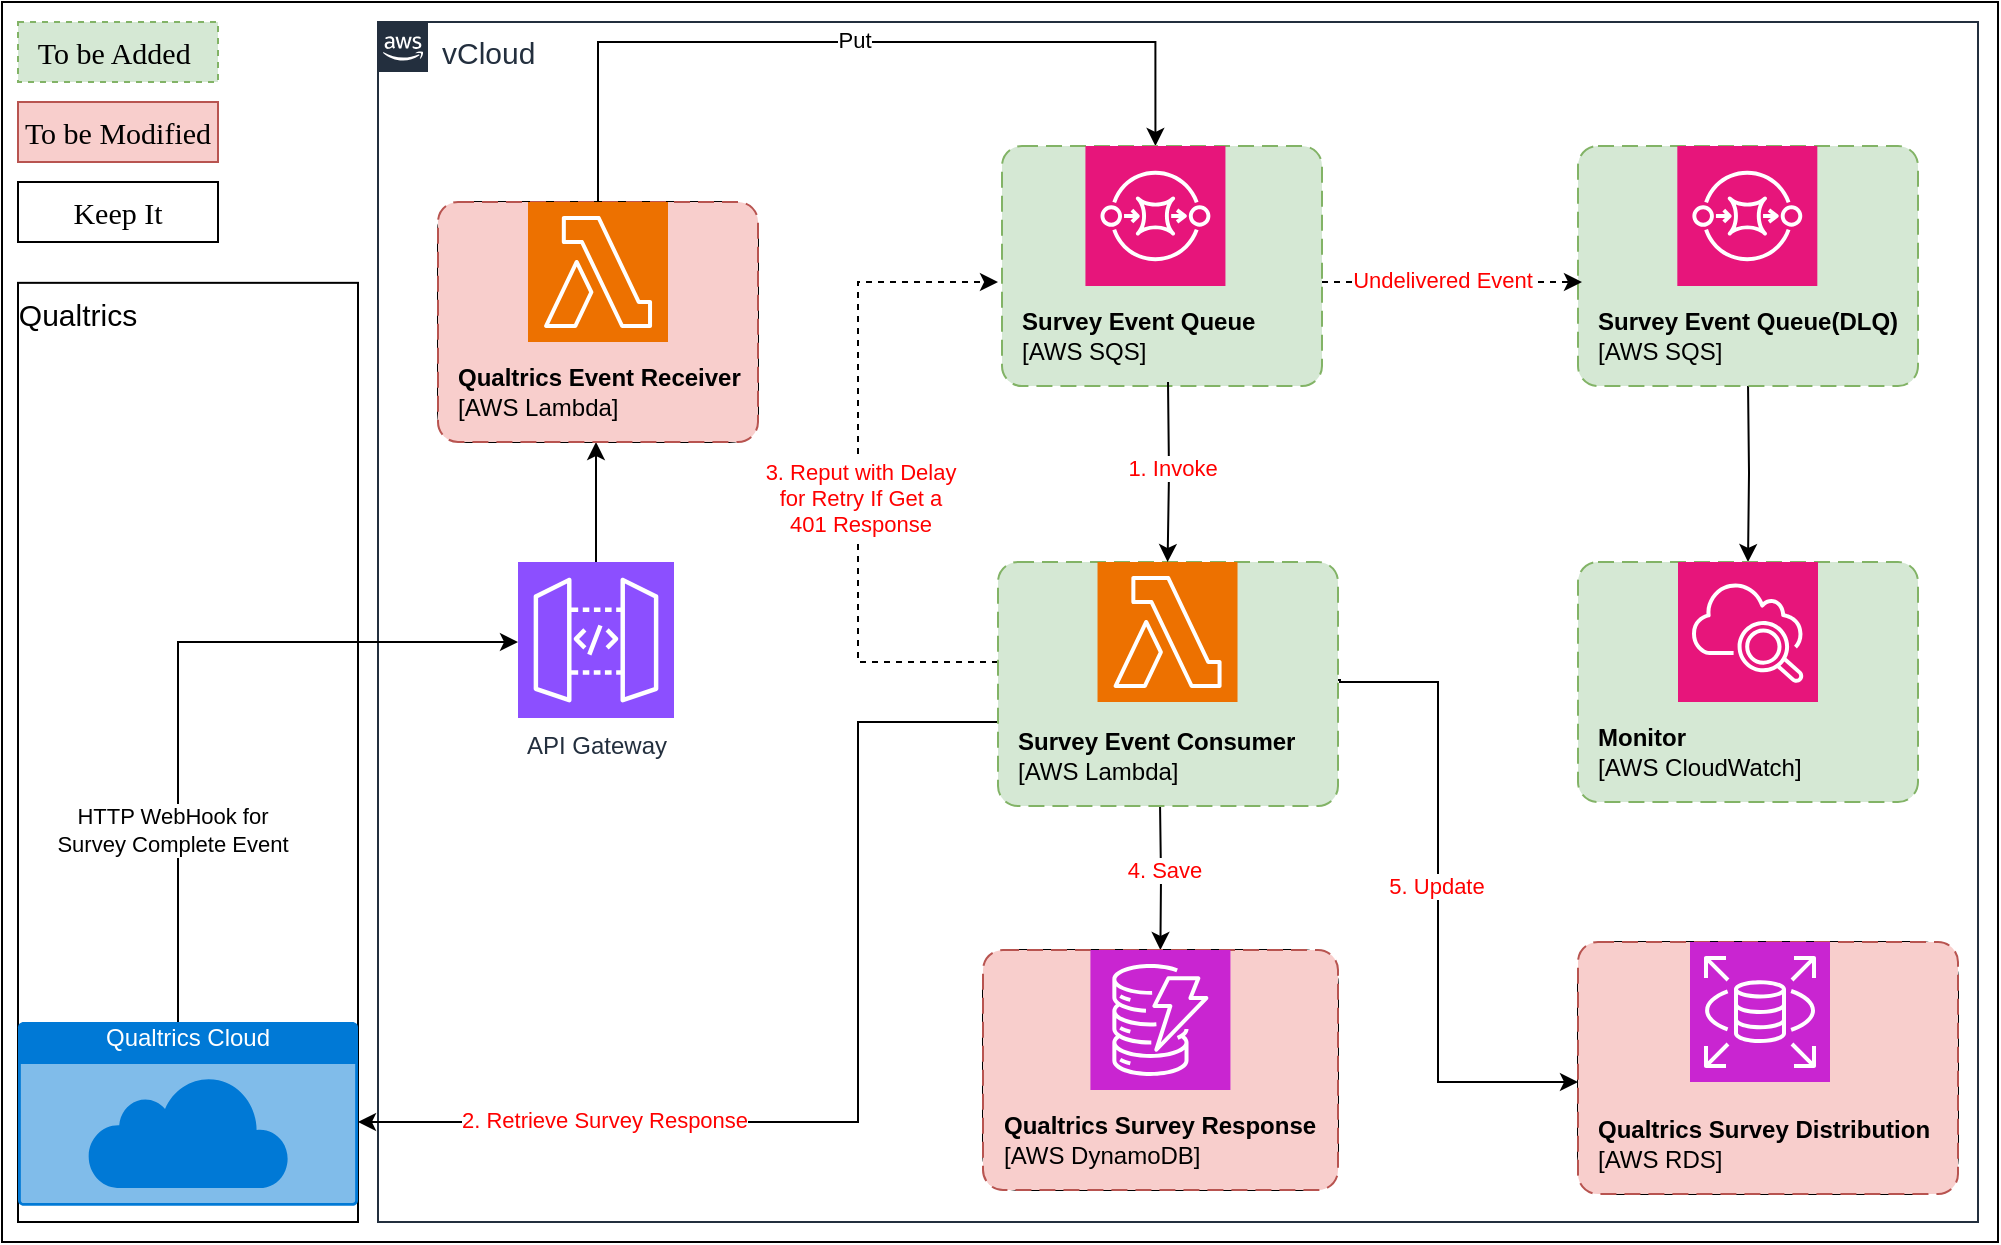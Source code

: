 <mxfile version="22.1.21" type="github">
  <diagram name="Page-1" id="GnvURoskgF6pgVR7ltKW">
    <mxGraphModel dx="2261" dy="1955" grid="1" gridSize="10" guides="1" tooltips="1" connect="1" arrows="1" fold="1" page="1" pageScale="1" pageWidth="827" pageHeight="1169" math="0" shadow="0">
      <root>
        <mxCell id="0" />
        <mxCell id="1" parent="0" />
        <mxCell id="fp_4tm2POYkT8Q4frhIq-3" value="" style="rounded=0;whiteSpace=wrap;html=1;" parent="1" vertex="1">
          <mxGeometry x="-18" y="-60" width="998" height="620" as="geometry" />
        </mxCell>
        <mxCell id="F4uf8b6JVxHDHdUwgC62-13" style="edgeStyle=orthogonalEdgeStyle;rounded=0;orthogonalLoop=1;jettySize=auto;html=1;" parent="1" source="fp_4tm2POYkT8Q4frhIq-5" edge="1">
          <mxGeometry relative="1" as="geometry">
            <mxPoint x="279" y="160" as="targetPoint" />
          </mxGeometry>
        </mxCell>
        <mxCell id="fp_4tm2POYkT8Q4frhIq-5" value="API Gateway" style="sketch=0;points=[[0,0,0],[0.25,0,0],[0.5,0,0],[0.75,0,0],[1,0,0],[0,1,0],[0.25,1,0],[0.5,1,0],[0.75,1,0],[1,1,0],[0,0.25,0],[0,0.5,0],[0,0.75,0],[1,0.25,0],[1,0.5,0],[1,0.75,0]];outlineConnect=0;fontColor=#232F3E;fillColor=#8C4FFF;strokeColor=#ffffff;dashed=0;verticalLabelPosition=bottom;verticalAlign=top;align=center;html=1;fontSize=12;fontStyle=0;aspect=fixed;shape=mxgraph.aws4.resourceIcon;resIcon=mxgraph.aws4.api_gateway;" parent="1" vertex="1">
          <mxGeometry x="240" y="220" width="78" height="78" as="geometry" />
        </mxCell>
        <mxCell id="fp_4tm2POYkT8Q4frhIq-26" value="" style="group" parent="1" vertex="1" connectable="0">
          <mxGeometry x="-10" y="60" width="170" height="490" as="geometry" />
        </mxCell>
        <mxCell id="fp_4tm2POYkT8Q4frhIq-24" value="" style="rounded=0;whiteSpace=wrap;html=1;" parent="fp_4tm2POYkT8Q4frhIq-26" vertex="1">
          <mxGeometry y="20.42" width="170" height="469.58" as="geometry" />
        </mxCell>
        <mxCell id="fp_4tm2POYkT8Q4frhIq-1" value="Qualtrics Cloud" style="html=1;whiteSpace=wrap;strokeColor=none;fillColor=#0079D6;labelPosition=center;verticalLabelPosition=middle;verticalAlign=top;align=center;fontSize=12;outlineConnect=0;spacingTop=-6;fontColor=#FFFFFF;sketch=0;shape=mxgraph.sitemap.cloud;" parent="fp_4tm2POYkT8Q4frhIq-26" vertex="1">
          <mxGeometry y="389.998" width="170" height="91.875" as="geometry" />
        </mxCell>
        <mxCell id="fp_4tm2POYkT8Q4frhIq-27" value="&lt;font style=&quot;font-size: 15px;&quot;&gt;Qualtrics&lt;/font&gt;" style="text;html=1;strokeColor=none;fillColor=none;align=center;verticalAlign=middle;whiteSpace=wrap;rounded=0;" parent="fp_4tm2POYkT8Q4frhIq-26" vertex="1">
          <mxGeometry y="20.417" width="60" height="30.625" as="geometry" />
        </mxCell>
        <mxCell id="fp_4tm2POYkT8Q4frhIq-28" value="&lt;font style=&quot;font-size: 15px;&quot;&gt;vCloud&lt;/font&gt;" style="points=[[0,0],[0.25,0],[0.5,0],[0.75,0],[1,0],[1,0.25],[1,0.5],[1,0.75],[1,1],[0.75,1],[0.5,1],[0.25,1],[0,1],[0,0.75],[0,0.5],[0,0.25]];outlineConnect=0;gradientColor=none;html=1;whiteSpace=wrap;fontSize=12;fontStyle=0;container=1;pointerEvents=0;collapsible=0;recursiveResize=0;shape=mxgraph.aws4.group;grIcon=mxgraph.aws4.group_aws_cloud_alt;strokeColor=#232F3E;fillColor=none;verticalAlign=top;align=left;spacingLeft=30;fontColor=#232F3E;dashed=0;" parent="1" vertex="1">
          <mxGeometry x="170" y="-50" width="800" height="600" as="geometry" />
        </mxCell>
        <mxCell id="F4uf8b6JVxHDHdUwgC62-27" style="edgeStyle=orthogonalEdgeStyle;rounded=0;orthogonalLoop=1;jettySize=auto;html=1;" parent="fp_4tm2POYkT8Q4frhIq-28" target="fp_4tm2POYkT8Q4frhIq-31" edge="1">
          <mxGeometry relative="1" as="geometry">
            <mxPoint x="391" y="390" as="sourcePoint" />
          </mxGeometry>
        </mxCell>
        <mxCell id="F4uf8b6JVxHDHdUwgC62-28" value="&lt;font color=&quot;#ff0000&quot;&gt;4. Save&lt;/font&gt;" style="edgeLabel;html=1;align=center;verticalAlign=middle;resizable=0;points=[];" parent="F4uf8b6JVxHDHdUwgC62-27" vertex="1" connectable="0">
          <mxGeometry x="-0.08" y="3" relative="1" as="geometry">
            <mxPoint x="-2" as="offset" />
          </mxGeometry>
        </mxCell>
        <mxCell id="F4uf8b6JVxHDHdUwgC62-29" style="edgeStyle=orthogonalEdgeStyle;rounded=0;orthogonalLoop=1;jettySize=auto;html=1;" parent="fp_4tm2POYkT8Q4frhIq-28" edge="1">
          <mxGeometry relative="1" as="geometry">
            <mxPoint x="600" y="530" as="targetPoint" />
            <mxPoint x="480" y="329" as="sourcePoint" />
            <Array as="points">
              <mxPoint x="481" y="329" />
              <mxPoint x="481" y="330" />
              <mxPoint x="530" y="330" />
              <mxPoint x="530" y="530" />
              <mxPoint x="580" y="530" />
            </Array>
          </mxGeometry>
        </mxCell>
        <mxCell id="F4uf8b6JVxHDHdUwgC62-30" value="&lt;font color=&quot;#ff0000&quot;&gt;5. Update&lt;/font&gt;" style="edgeLabel;html=1;align=center;verticalAlign=middle;resizable=0;points=[];" parent="F4uf8b6JVxHDHdUwgC62-29" vertex="1" connectable="0">
          <mxGeometry x="-0.033" y="-1" relative="1" as="geometry">
            <mxPoint y="-2" as="offset" />
          </mxGeometry>
        </mxCell>
        <mxCell id="0HW9DNBdsQePclkJlZNj-11" style="edgeStyle=orthogonalEdgeStyle;rounded=0;orthogonalLoop=1;jettySize=auto;html=1;" parent="fp_4tm2POYkT8Q4frhIq-28" target="0HW9DNBdsQePclkJlZNj-9" edge="1">
          <mxGeometry relative="1" as="geometry">
            <mxPoint x="685" y="180" as="sourcePoint" />
          </mxGeometry>
        </mxCell>
        <mxCell id="fp_4tm2POYkT8Q4frhIq-39" style="edgeStyle=orthogonalEdgeStyle;rounded=0;orthogonalLoop=1;jettySize=auto;html=1;" parent="1" source="fp_4tm2POYkT8Q4frhIq-1" target="fp_4tm2POYkT8Q4frhIq-5" edge="1">
          <mxGeometry relative="1" as="geometry">
            <Array as="points">
              <mxPoint x="70" y="260" />
            </Array>
          </mxGeometry>
        </mxCell>
        <mxCell id="fp_4tm2POYkT8Q4frhIq-54" value="HTTP WebHook for &lt;br&gt;Survey Complete Event" style="edgeLabel;html=1;align=center;verticalAlign=middle;resizable=0;points=[];" parent="fp_4tm2POYkT8Q4frhIq-39" vertex="1" connectable="0">
          <mxGeometry x="-0.347" y="3" relative="1" as="geometry">
            <mxPoint y="21" as="offset" />
          </mxGeometry>
        </mxCell>
        <mxCell id="F4uf8b6JVxHDHdUwgC62-3" value="To be Added&amp;nbsp;" style="rounded=0;whiteSpace=wrap;html=1;arcSize=10;fillColor=#d5e8d4;strokeColor=#82b366;fontFamily=Times New Roman;fontSize=15;dashed=1;" parent="1" vertex="1">
          <mxGeometry x="-10" y="-50" width="100" height="30" as="geometry" />
        </mxCell>
        <mxCell id="F4uf8b6JVxHDHdUwgC62-4" value="Keep It" style="rounded=0;whiteSpace=wrap;html=1;arcSize=10;fontFamily=Times New Roman;fontSize=15;" parent="1" vertex="1">
          <mxGeometry x="-10" y="30" width="100" height="30" as="geometry" />
        </mxCell>
        <mxCell id="F4uf8b6JVxHDHdUwgC62-5" value="To be Modified" style="rounded=0;whiteSpace=wrap;html=1;arcSize=10;fillColor=#f8cecc;strokeColor=#b85450;fontFamily=Times New Roman;fontSize=15;" parent="1" vertex="1">
          <mxGeometry x="-10" y="-10" width="100" height="30" as="geometry" />
        </mxCell>
        <mxCell id="F4uf8b6JVxHDHdUwgC62-7" style="edgeStyle=orthogonalEdgeStyle;rounded=0;orthogonalLoop=1;jettySize=auto;html=1;" parent="1" target="fp_4tm2POYkT8Q4frhIq-1" edge="1">
          <mxGeometry relative="1" as="geometry">
            <mxPoint x="480" y="300" as="sourcePoint" />
            <Array as="points">
              <mxPoint x="410" y="300" />
              <mxPoint x="410" y="500" />
            </Array>
          </mxGeometry>
        </mxCell>
        <mxCell id="F4uf8b6JVxHDHdUwgC62-8" value="2. Retrieve Survey Response" style="edgeLabel;html=1;align=center;verticalAlign=middle;resizable=0;points=[];fontColor=#FF0000;" parent="F4uf8b6JVxHDHdUwgC62-7" vertex="1" connectable="0">
          <mxGeometry x="0.533" y="-1" relative="1" as="geometry">
            <mxPoint x="1" as="offset" />
          </mxGeometry>
        </mxCell>
        <mxCell id="F4uf8b6JVxHDHdUwgC62-11" value="" style="group;strokeColor=default;rounded=1;arcSize=12;" parent="1" vertex="1" connectable="0">
          <mxGeometry x="200" y="40" width="160" height="120" as="geometry" />
        </mxCell>
        <object placeholders="1" c4Name="Qualtrics Event Receiver" c4Type="ContainerScopeBoundary" c4Application="AWS Lambda" label="&lt;font style=&quot;font-size: 12px;&quot;&gt;&lt;b style=&quot;font-size: 12px;&quot;&gt;&lt;div style=&quot;text-align: left; font-size: 12px;&quot;&gt;%c4Name%&lt;/div&gt;&lt;/b&gt;&lt;/font&gt;&lt;div style=&quot;text-align: left; font-size: 12px;&quot;&gt;[%c4Application%]&lt;/div&gt;" id="F4uf8b6JVxHDHdUwgC62-9">
          <mxCell style="rounded=1;fontSize=12;whiteSpace=wrap;html=1;dashed=1;arcSize=20;fillColor=#f8cecc;strokeColor=#b85450;labelBackgroundColor=none;align=left;verticalAlign=bottom;labelBorderColor=none;spacingTop=0;spacing=10;dashPattern=8 4;metaEdit=1;rotatable=0;perimeter=rectanglePerimeter;noLabel=0;labelPadding=0;allowArrows=0;connectable=0;expand=0;recursiveResize=0;editable=1;pointerEvents=0;absoluteArcSize=1;points=[[0.25,0,0],[0.5,0,0],[0.75,0,0],[1,0.25,0],[1,0.5,0],[1,0.75,0],[0.75,1,0],[0.5,1,0],[0.25,1,0],[0,0.75,0],[0,0.5,0],[0,0.25,0]];" parent="F4uf8b6JVxHDHdUwgC62-11" vertex="1">
            <mxGeometry width="160" height="120" as="geometry" />
          </mxCell>
        </object>
        <mxCell id="fp_4tm2POYkT8Q4frhIq-34" value="" style="sketch=0;points=[[0,0,0],[0.25,0,0],[0.5,0,0],[0.75,0,0],[1,0,0],[0,1,0],[0.25,1,0],[0.5,1,0],[0.75,1,0],[1,1,0],[0,0.25,0],[0,0.5,0],[0,0.75,0],[1,0.25,0],[1,0.5,0],[1,0.75,0]];outlineConnect=0;fontColor=#232F3E;fillColor=#ED7100;strokeColor=#ffffff;dashed=0;verticalLabelPosition=bottom;verticalAlign=top;align=center;html=1;fontSize=12;fontStyle=0;aspect=fixed;shape=mxgraph.aws4.resourceIcon;resIcon=mxgraph.aws4.lambda;" parent="F4uf8b6JVxHDHdUwgC62-11" vertex="1">
          <mxGeometry x="45" width="70" height="70" as="geometry" />
        </mxCell>
        <mxCell id="F4uf8b6JVxHDHdUwgC62-14" style="edgeStyle=orthogonalEdgeStyle;rounded=0;orthogonalLoop=1;jettySize=auto;html=1;entryX=0.5;entryY=0;entryDx=0;entryDy=0;entryPerimeter=0;" parent="1" source="fp_4tm2POYkT8Q4frhIq-34" target="fp_4tm2POYkT8Q4frhIq-7" edge="1">
          <mxGeometry relative="1" as="geometry">
            <Array as="points">
              <mxPoint x="280" y="-40" />
              <mxPoint x="559" y="-40" />
            </Array>
          </mxGeometry>
        </mxCell>
        <mxCell id="F4uf8b6JVxHDHdUwgC62-15" value="Put" style="edgeLabel;html=1;align=center;verticalAlign=middle;resizable=0;points=[];" parent="F4uf8b6JVxHDHdUwgC62-14" vertex="1" connectable="0">
          <mxGeometry x="0.013" y="-3" relative="1" as="geometry">
            <mxPoint y="-4" as="offset" />
          </mxGeometry>
        </mxCell>
        <mxCell id="F4uf8b6JVxHDHdUwgC62-17" value="" style="group" parent="1" vertex="1" connectable="0">
          <mxGeometry x="482" y="12" width="160" height="120" as="geometry" />
        </mxCell>
        <object placeholders="1" c4Name="Survey Event Queue" c4Type="ContainerScopeBoundary" c4Application="AWS SQS" label="&lt;font style=&quot;font-size: 12px;&quot;&gt;&lt;b style=&quot;font-size: 12px;&quot;&gt;&lt;div style=&quot;text-align: left; font-size: 12px;&quot;&gt;%c4Name%&lt;/div&gt;&lt;/b&gt;&lt;/font&gt;&lt;div style=&quot;text-align: left; font-size: 12px;&quot;&gt;[%c4Application%]&lt;/div&gt;" id="F4uf8b6JVxHDHdUwgC62-16">
          <mxCell style="rounded=1;fontSize=12;whiteSpace=wrap;html=1;dashed=1;arcSize=20;fillColor=#d5e8d4;strokeColor=#82b366;labelBackgroundColor=none;align=left;verticalAlign=bottom;labelBorderColor=none;spacingTop=0;spacing=10;dashPattern=8 4;metaEdit=1;rotatable=0;perimeter=rectanglePerimeter;noLabel=0;labelPadding=0;allowArrows=0;connectable=0;expand=0;recursiveResize=0;editable=1;pointerEvents=0;absoluteArcSize=1;points=[[0.25,0,0],[0.5,0,0],[0.75,0,0],[1,0.25,0],[1,0.5,0],[1,0.75,0],[0.75,1,0],[0.5,1,0],[0.25,1,0],[0,0.75,0],[0,0.5,0],[0,0.25,0]];" parent="F4uf8b6JVxHDHdUwgC62-17" vertex="1">
            <mxGeometry width="160" height="120" as="geometry" />
          </mxCell>
        </object>
        <mxCell id="fp_4tm2POYkT8Q4frhIq-7" value="" style="sketch=0;points=[[0,0,0],[0.25,0,0],[0.5,0,0],[0.75,0,0],[1,0,0],[0,1,0],[0.25,1,0],[0.5,1,0],[0.75,1,0],[1,1,0],[0,0.25,0],[0,0.5,0],[0,0.75,0],[1,0.25,0],[1,0.5,0],[1,0.75,0]];outlineConnect=0;fontColor=#232F3E;fillColor=#E7157B;strokeColor=#ffffff;dashed=0;verticalLabelPosition=bottom;verticalAlign=top;align=center;html=1;fontSize=12;fontStyle=0;aspect=fixed;shape=mxgraph.aws4.resourceIcon;resIcon=mxgraph.aws4.sqs;" parent="F4uf8b6JVxHDHdUwgC62-17" vertex="1">
          <mxGeometry x="41.718" width="70" height="70" as="geometry" />
        </mxCell>
        <mxCell id="fp_4tm2POYkT8Q4frhIq-63" style="edgeStyle=orthogonalEdgeStyle;rounded=0;orthogonalLoop=1;jettySize=auto;html=1;dashed=1;" parent="1" edge="1">
          <mxGeometry relative="1" as="geometry">
            <Array as="points">
              <mxPoint x="410" y="270" />
              <mxPoint x="410" y="80" />
            </Array>
            <mxPoint x="480" y="270" as="sourcePoint" />
            <mxPoint x="480" y="80" as="targetPoint" />
          </mxGeometry>
        </mxCell>
        <mxCell id="fp_4tm2POYkT8Q4frhIq-68" value="3. Reput with Delay&lt;br&gt;for Retry If Get a &lt;br&gt;401 Response" style="edgeLabel;html=1;align=center;verticalAlign=middle;resizable=0;points=[];fontColor=#FF0000;" parent="fp_4tm2POYkT8Q4frhIq-63" vertex="1" connectable="0">
          <mxGeometry x="-0.067" y="-1" relative="1" as="geometry">
            <mxPoint y="2" as="offset" />
          </mxGeometry>
        </mxCell>
        <mxCell id="F4uf8b6JVxHDHdUwgC62-26" value="" style="group" parent="1" vertex="1" connectable="0">
          <mxGeometry x="480" y="220" width="170" height="122" as="geometry" />
        </mxCell>
        <object placeholders="1" c4Name="Survey Event Consumer" c4Type="ContainerScopeBoundary" c4Application="AWS Lambda" label="&lt;font style=&quot;font-size: 12px;&quot;&gt;&lt;b style=&quot;font-size: 12px;&quot;&gt;&lt;div style=&quot;text-align: left; font-size: 12px;&quot;&gt;%c4Name%&lt;/div&gt;&lt;/b&gt;&lt;/font&gt;&lt;div style=&quot;text-align: left; font-size: 12px;&quot;&gt;[%c4Application%]&lt;/div&gt;" id="F4uf8b6JVxHDHdUwgC62-22">
          <mxCell style="rounded=1;fontSize=12;whiteSpace=wrap;html=1;dashed=1;arcSize=20;fillColor=#d5e8d4;strokeColor=#82b366;labelBackgroundColor=none;align=left;verticalAlign=bottom;labelBorderColor=none;spacingTop=0;spacing=10;dashPattern=8 4;metaEdit=1;rotatable=0;perimeter=rectanglePerimeter;noLabel=0;labelPadding=0;allowArrows=0;connectable=0;expand=0;recursiveResize=0;editable=1;pointerEvents=0;absoluteArcSize=1;points=[[0.25,0,0],[0.5,0,0],[0.75,0,0],[1,0.25,0],[1,0.5,0],[1,0.75,0],[0.75,1,0],[0.5,1,0],[0.25,1,0],[0,0.75,0],[0,0.5,0],[0,0.25,0]];imageWidth=24;" parent="F4uf8b6JVxHDHdUwgC62-26" vertex="1">
            <mxGeometry width="170" height="122" as="geometry" />
          </mxCell>
        </object>
        <mxCell id="7ReaSPWUxedLwBsVeBKH-1" style="edgeStyle=orthogonalEdgeStyle;rounded=0;orthogonalLoop=1;jettySize=auto;html=1;" parent="F4uf8b6JVxHDHdUwgC62-26" target="F4uf8b6JVxHDHdUwgC62-24" edge="1">
          <mxGeometry relative="1" as="geometry">
            <mxPoint x="85" y="-90" as="sourcePoint" />
          </mxGeometry>
        </mxCell>
        <mxCell id="7ReaSPWUxedLwBsVeBKH-2" value="&lt;font color=&quot;#ff0000&quot;&gt;1. Invoke&lt;/font&gt;" style="edgeLabel;html=1;align=center;verticalAlign=middle;resizable=0;points=[];" parent="7ReaSPWUxedLwBsVeBKH-1" vertex="1" connectable="0">
          <mxGeometry x="-0.05" y="1" relative="1" as="geometry">
            <mxPoint as="offset" />
          </mxGeometry>
        </mxCell>
        <mxCell id="F4uf8b6JVxHDHdUwgC62-24" value="" style="sketch=0;points=[[0,0,0],[0.25,0,0],[0.5,0,0],[0.75,0,0],[1,0,0],[0,1,0],[0.25,1,0],[0.5,1,0],[0.75,1,0],[1,1,0],[0,0.25,0],[0,0.5,0],[0,0.75,0],[1,0.25,0],[1,0.5,0],[1,0.75,0]];outlineConnect=0;fontColor=#232F3E;fillColor=#ED7100;strokeColor=#ffffff;dashed=0;verticalLabelPosition=bottom;verticalAlign=top;align=center;html=1;fontSize=12;fontStyle=0;aspect=fixed;shape=mxgraph.aws4.resourceIcon;resIcon=mxgraph.aws4.lambda;" parent="F4uf8b6JVxHDHdUwgC62-26" vertex="1">
          <mxGeometry x="49.76" width="70" height="70" as="geometry" />
        </mxCell>
        <mxCell id="F4uf8b6JVxHDHdUwgC62-37" value="" style="group;strokeColor=default;rounded=1;" parent="1" vertex="1" connectable="0">
          <mxGeometry x="472.5" y="414" width="177.5" height="120" as="geometry" />
        </mxCell>
        <object placeholders="1" c4Name="Qualtrics Survey Response" c4Type="ContainerScopeBoundary" c4Application="AWS DynamoDB" label="&lt;font style=&quot;font-size: 12px;&quot;&gt;&lt;b style=&quot;font-size: 12px;&quot;&gt;&lt;div style=&quot;text-align: left; font-size: 12px;&quot;&gt;%c4Name%&lt;/div&gt;&lt;/b&gt;&lt;/font&gt;&lt;div style=&quot;text-align: left; font-size: 12px;&quot;&gt;[%c4Application%]&lt;/div&gt;" id="F4uf8b6JVxHDHdUwgC62-35">
          <mxCell style="rounded=1;fontSize=12;whiteSpace=wrap;html=1;dashed=1;arcSize=20;fillColor=#f8cecc;strokeColor=#b85450;labelBackgroundColor=none;align=left;verticalAlign=bottom;labelBorderColor=none;spacingTop=0;spacing=10;dashPattern=8 4;metaEdit=1;rotatable=0;perimeter=rectanglePerimeter;noLabel=0;labelPadding=0;allowArrows=0;connectable=0;expand=0;recursiveResize=0;editable=1;pointerEvents=0;absoluteArcSize=1;points=[[0.25,0,0],[0.5,0,0],[0.75,0,0],[1,0.25,0],[1,0.5,0],[1,0.75,0],[0.75,1,0],[0.5,1,0],[0.25,1,0],[0,0.75,0],[0,0.5,0],[0,0.25,0]];" parent="F4uf8b6JVxHDHdUwgC62-37" vertex="1">
            <mxGeometry width="177.5" height="120" as="geometry" />
          </mxCell>
        </object>
        <mxCell id="fp_4tm2POYkT8Q4frhIq-31" value="" style="sketch=0;points=[[0,0,0],[0.25,0,0],[0.5,0,0],[0.75,0,0],[1,0,0],[0,1,0],[0.25,1,0],[0.5,1,0],[0.75,1,0],[1,1,0],[0,0.25,0],[0,0.5,0],[0,0.75,0],[1,0.25,0],[1,0.5,0],[1,0.75,0]];outlineConnect=0;fontColor=#232F3E;fillColor=#C925D1;strokeColor=#ffffff;dashed=0;verticalLabelPosition=bottom;verticalAlign=top;align=center;html=1;fontSize=12;fontStyle=0;aspect=fixed;shape=mxgraph.aws4.resourceIcon;resIcon=mxgraph.aws4.dynamodb;" parent="F4uf8b6JVxHDHdUwgC62-37" vertex="1">
          <mxGeometry x="53.711" width="70" height="70" as="geometry" />
        </mxCell>
        <mxCell id="0HW9DNBdsQePclkJlZNj-3" value="" style="group" parent="1" vertex="1" connectable="0">
          <mxGeometry x="770" y="12" width="170" height="120" as="geometry" />
        </mxCell>
        <object placeholders="1" c4Name="Survey Event Queue(DLQ)" c4Type="ContainerScopeBoundary" c4Application="AWS SQS" label="&lt;font style=&quot;font-size: 12px;&quot;&gt;&lt;b style=&quot;font-size: 12px;&quot;&gt;&lt;div style=&quot;text-align: left; font-size: 12px;&quot;&gt;%c4Name%&lt;/div&gt;&lt;/b&gt;&lt;/font&gt;&lt;div style=&quot;text-align: left; font-size: 12px;&quot;&gt;[%c4Application%]&lt;/div&gt;" id="0HW9DNBdsQePclkJlZNj-1">
          <mxCell style="rounded=1;fontSize=12;whiteSpace=wrap;html=1;dashed=1;arcSize=20;fillColor=#d5e8d4;strokeColor=#82b366;labelBackgroundColor=none;align=left;verticalAlign=bottom;labelBorderColor=none;spacingTop=0;spacing=10;dashPattern=8 4;metaEdit=1;rotatable=0;perimeter=rectanglePerimeter;noLabel=0;labelPadding=0;allowArrows=0;connectable=0;expand=0;recursiveResize=0;editable=1;pointerEvents=0;absoluteArcSize=1;points=[[0.25,0,0],[0.5,0,0],[0.75,0,0],[1,0.25,0],[1,0.5,0],[1,0.75,0],[0.75,1,0],[0.5,1,0],[0.25,1,0],[0,0.75,0],[0,0.5,0],[0,0.25,0]];" parent="0HW9DNBdsQePclkJlZNj-3" vertex="1">
            <mxGeometry width="170" height="120" as="geometry" />
          </mxCell>
        </object>
        <mxCell id="0HW9DNBdsQePclkJlZNj-5" style="edgeStyle=orthogonalEdgeStyle;rounded=0;orthogonalLoop=1;jettySize=auto;html=1;dashed=1;" parent="0HW9DNBdsQePclkJlZNj-3" edge="1">
          <mxGeometry relative="1" as="geometry">
            <mxPoint x="2" y="68" as="targetPoint" />
            <mxPoint x="-128" y="68" as="sourcePoint" />
          </mxGeometry>
        </mxCell>
        <mxCell id="0HW9DNBdsQePclkJlZNj-6" value="&lt;font color=&quot;#ff0000&quot;&gt;Undelivered Event&lt;/font&gt;" style="edgeLabel;html=1;align=center;verticalAlign=middle;resizable=0;points=[];" parent="0HW9DNBdsQePclkJlZNj-5" vertex="1" connectable="0">
          <mxGeometry x="-0.169" y="2" relative="1" as="geometry">
            <mxPoint x="6" y="1" as="offset" />
          </mxGeometry>
        </mxCell>
        <mxCell id="0HW9DNBdsQePclkJlZNj-2" value="" style="sketch=0;points=[[0,0,0],[0.25,0,0],[0.5,0,0],[0.75,0,0],[1,0,0],[0,1,0],[0.25,1,0],[0.5,1,0],[0.75,1,0],[1,1,0],[0,0.25,0],[0,0.5,0],[0,0.75,0],[1,0.25,0],[1,0.5,0],[1,0.75,0]];outlineConnect=0;fontColor=#232F3E;fillColor=#E7157B;strokeColor=#ffffff;dashed=0;verticalLabelPosition=bottom;verticalAlign=top;align=center;html=1;fontSize=12;fontStyle=0;aspect=fixed;shape=mxgraph.aws4.resourceIcon;resIcon=mxgraph.aws4.sqs;" parent="0HW9DNBdsQePclkJlZNj-3" vertex="1">
          <mxGeometry x="49.658" width="70" height="70" as="geometry" />
        </mxCell>
        <mxCell id="0HW9DNBdsQePclkJlZNj-7" value="" style="group;strokeColor=default;fillColor=default;rounded=1;" parent="1" vertex="1" connectable="0">
          <mxGeometry x="770" y="410" width="190" height="126" as="geometry" />
        </mxCell>
        <object placeholders="1" c4Name="Qualtrics Survey Distribution" c4Type="ContainerScopeBoundary" c4Application="AWS RDS" label="&lt;font style=&quot;font-size: 12px;&quot;&gt;&lt;b style=&quot;font-size: 12px;&quot;&gt;&lt;div style=&quot;text-align: left; font-size: 12px;&quot;&gt;%c4Name%&lt;/div&gt;&lt;/b&gt;&lt;/font&gt;&lt;div style=&quot;text-align: left; font-size: 12px;&quot;&gt;[%c4Application%]&lt;/div&gt;" id="F4uf8b6JVxHDHdUwgC62-32">
          <mxCell style="rounded=1;fontSize=12;whiteSpace=wrap;html=1;dashed=1;arcSize=20;fillColor=#f8cecc;strokeColor=#b85450;labelBackgroundColor=none;align=left;verticalAlign=bottom;labelBorderColor=none;spacingTop=0;spacing=10;dashPattern=8 4;metaEdit=1;rotatable=0;perimeter=rectanglePerimeter;noLabel=0;labelPadding=0;allowArrows=0;connectable=0;expand=0;recursiveResize=0;editable=1;pointerEvents=0;absoluteArcSize=1;points=[[0.25,0,0],[0.5,0,0],[0.75,0,0],[1,0.25,0],[1,0.5,0],[1,0.75,0],[0.75,1,0],[0.5,1,0],[0.25,1,0],[0,0.75,0],[0,0.5,0],[0,0.25,0]];" parent="0HW9DNBdsQePclkJlZNj-7" vertex="1">
            <mxGeometry width="190" height="126" as="geometry" />
          </mxCell>
        </object>
        <mxCell id="fp_4tm2POYkT8Q4frhIq-32" value="" style="sketch=0;points=[[0,0,0],[0.25,0,0],[0.5,0,0],[0.75,0,0],[1,0,0],[0,1,0],[0.25,1,0],[0.5,1,0],[0.75,1,0],[1,1,0],[0,0.25,0],[0,0.5,0],[0,0.75,0],[1,0.25,0],[1,0.5,0],[1,0.75,0]];outlineConnect=0;fontColor=#232F3E;fillColor=#C925D1;strokeColor=#ffffff;dashed=0;verticalLabelPosition=bottom;verticalAlign=top;align=center;html=1;fontSize=12;fontStyle=0;aspect=fixed;shape=mxgraph.aws4.resourceIcon;resIcon=mxgraph.aws4.rds;" parent="0HW9DNBdsQePclkJlZNj-7" vertex="1">
          <mxGeometry x="56" width="70" height="70" as="geometry" />
        </mxCell>
        <mxCell id="0HW9DNBdsQePclkJlZNj-12" value="" style="group" parent="1" vertex="1" connectable="0">
          <mxGeometry x="770" y="220" width="170" height="120" as="geometry" />
        </mxCell>
        <object placeholders="1" c4Name="Monitor" c4Type="ContainerScopeBoundary" c4Application="AWS CloudWatch" label="&lt;font style=&quot;font-size: 12px;&quot;&gt;&lt;b style=&quot;font-size: 12px;&quot;&gt;&lt;div style=&quot;text-align: left; font-size: 12px;&quot;&gt;%c4Name%&lt;/div&gt;&lt;/b&gt;&lt;/font&gt;&lt;div style=&quot;text-align: left; font-size: 12px;&quot;&gt;[%c4Application%]&lt;/div&gt;" id="0HW9DNBdsQePclkJlZNj-13">
          <mxCell style="rounded=1;fontSize=12;whiteSpace=wrap;html=1;dashed=1;arcSize=20;fillColor=#d5e8d4;strokeColor=#82b366;labelBackgroundColor=none;align=left;verticalAlign=bottom;labelBorderColor=none;spacingTop=0;spacing=10;dashPattern=8 4;metaEdit=1;rotatable=0;perimeter=rectanglePerimeter;noLabel=0;labelPadding=0;allowArrows=0;connectable=0;expand=0;recursiveResize=0;editable=1;pointerEvents=0;absoluteArcSize=1;points=[[0.25,0,0],[0.5,0,0],[0.75,0,0],[1,0.25,0],[1,0.5,0],[1,0.75,0],[0.75,1,0],[0.5,1,0],[0.25,1,0],[0,0.75,0],[0,0.5,0],[0,0.25,0]];" parent="0HW9DNBdsQePclkJlZNj-12" vertex="1">
            <mxGeometry width="170" height="120" as="geometry" />
          </mxCell>
        </object>
        <mxCell id="0HW9DNBdsQePclkJlZNj-9" value="" style="sketch=0;points=[[0,0,0],[0.25,0,0],[0.5,0,0],[0.75,0,0],[1,0,0],[0,1,0],[0.25,1,0],[0.5,1,0],[0.75,1,0],[1,1,0],[0,0.25,0],[0,0.5,0],[0,0.75,0],[1,0.25,0],[1,0.5,0],[1,0.75,0]];points=[[0,0,0],[0.25,0,0],[0.5,0,0],[0.75,0,0],[1,0,0],[0,1,0],[0.25,1,0],[0.5,1,0],[0.75,1,0],[1,1,0],[0,0.25,0],[0,0.5,0],[0,0.75,0],[1,0.25,0],[1,0.5,0],[1,0.75,0]];outlineConnect=0;fontColor=#232F3E;fillColor=#E7157B;strokeColor=#ffffff;dashed=0;verticalLabelPosition=bottom;verticalAlign=top;align=center;html=1;fontSize=12;fontStyle=0;aspect=fixed;shape=mxgraph.aws4.resourceIcon;resIcon=mxgraph.aws4.cloudwatch_2;" parent="0HW9DNBdsQePclkJlZNj-12" vertex="1">
          <mxGeometry x="50" width="70" height="70" as="geometry" />
        </mxCell>
      </root>
    </mxGraphModel>
  </diagram>
</mxfile>
